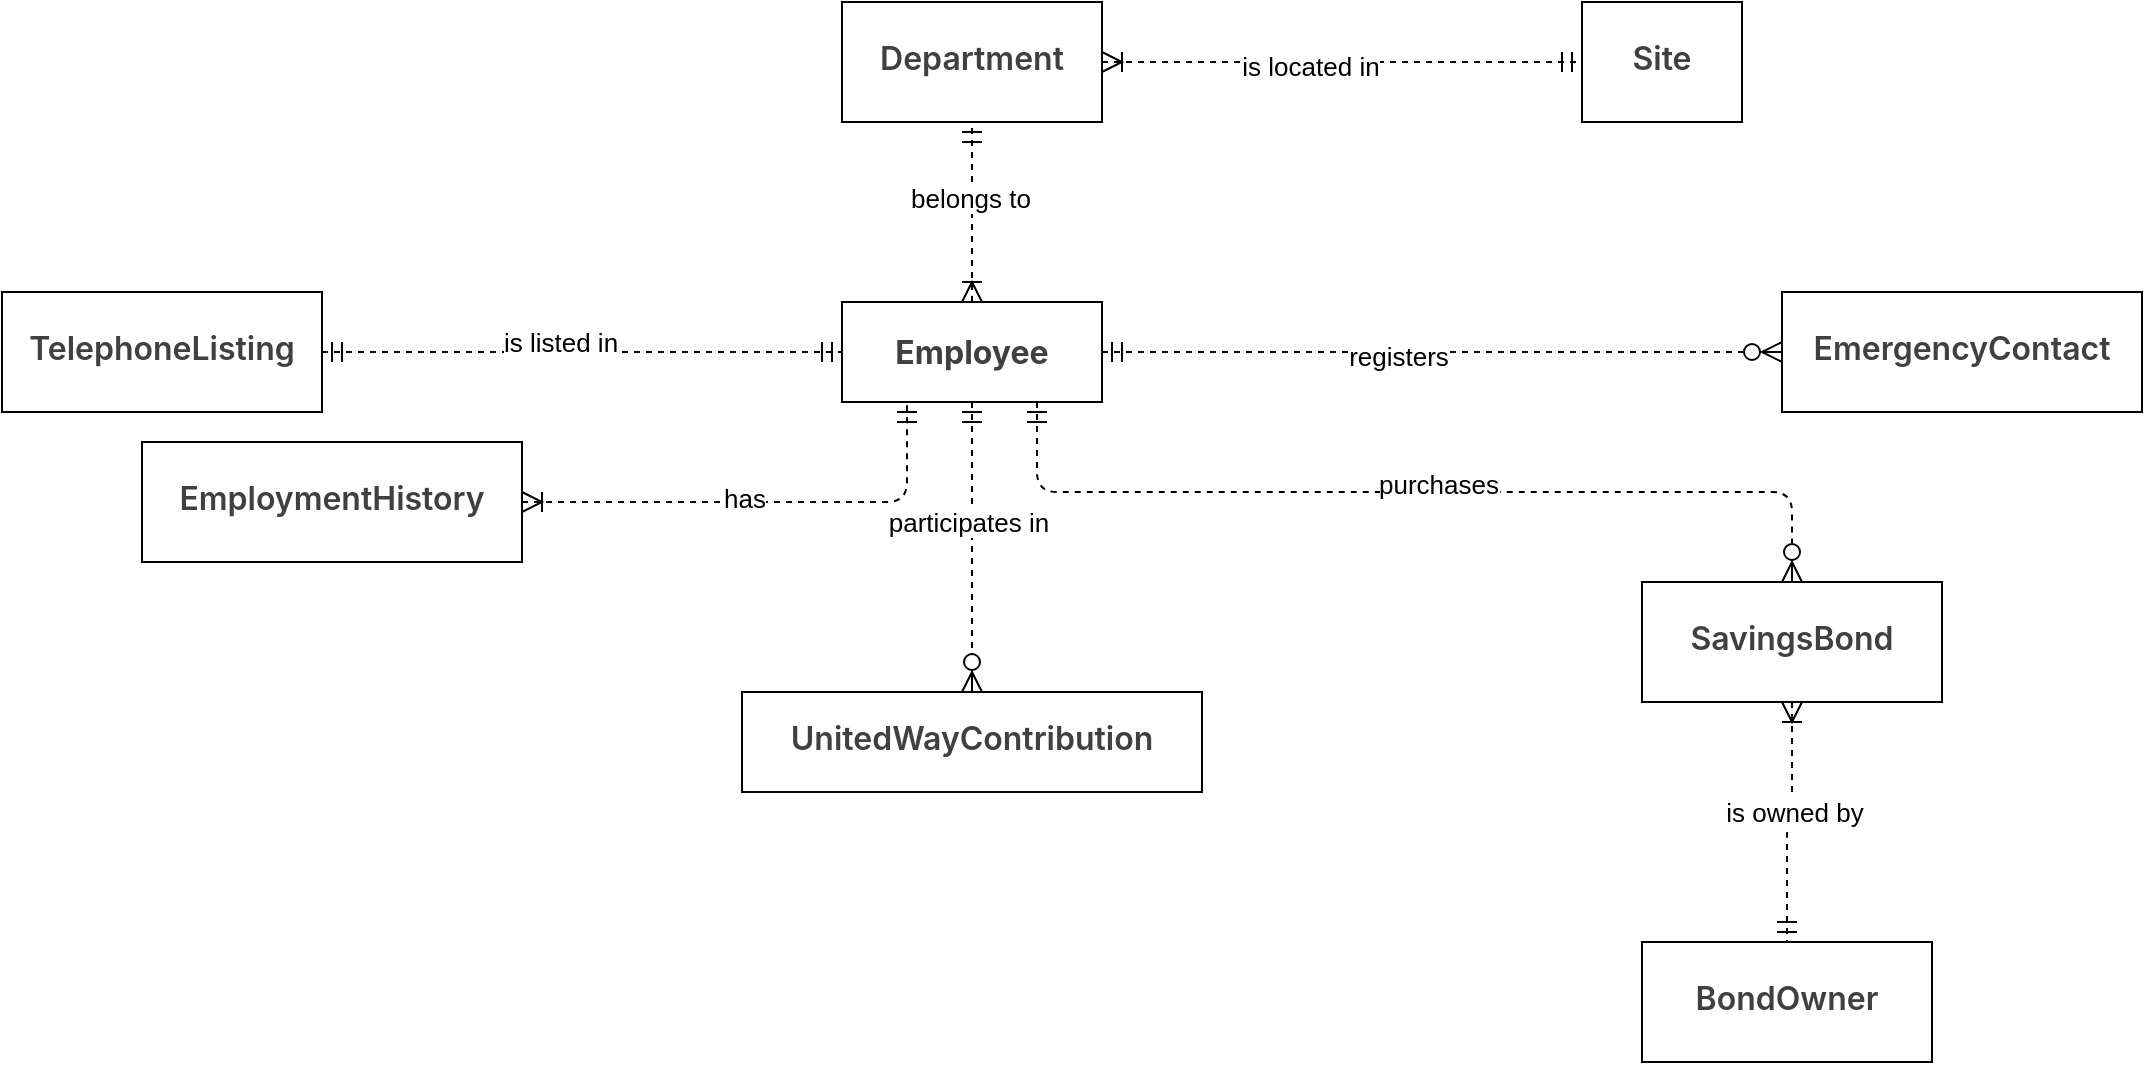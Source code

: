 <mxfile version="27.0.9">
  <diagram name="Page-1" id="2ca16b54-16f6-2749-3443-fa8db7711227">
    <mxGraphModel dx="1216" dy="713" grid="1" gridSize="10" guides="1" tooltips="1" connect="1" arrows="1" fold="1" page="1" pageScale="1" pageWidth="1100" pageHeight="850" background="none" math="0" shadow="0">
      <root>
        <mxCell id="0" />
        <mxCell id="1" parent="0" />
        <mxCell id="2ed32ef02a7f4228-1" value="&lt;div&gt;&lt;span style=&quot;font-weight: 600; color: rgb(64, 64, 64); font-family: quote-cjk-patch, Inter, system-ui, -apple-system, BlinkMacSystemFont, &amp;quot;Segoe UI&amp;quot;, Roboto, &amp;quot;Noto Sans&amp;quot;, Ubuntu, Cantarell, &amp;quot;Helvetica Neue&amp;quot;, Oxygen, &amp;quot;Open Sans&amp;quot;, sans-serif; font-size: 16.002px; text-wrap-mode: wrap; background-color: rgb(255, 255, 255);&quot;&gt;&lt;br&gt;&lt;/span&gt;&lt;/div&gt;&lt;span style=&quot;font-weight: 600; color: rgb(64, 64, 64); font-family: quote-cjk-patch, Inter, system-ui, -apple-system, BlinkMacSystemFont, &amp;quot;Segoe UI&amp;quot;, Roboto, &amp;quot;Noto Sans&amp;quot;, Ubuntu, Cantarell, &amp;quot;Helvetica Neue&amp;quot;, Oxygen, &amp;quot;Open Sans&amp;quot;, sans-serif; font-size: 16.002px; text-wrap-mode: wrap; background-color: rgb(255, 255, 255);&quot;&gt;TelephoneListing&lt;/span&gt;" style="verticalAlign=top;align=center;overflow=fill;html=1;rounded=0;shadow=0;comic=0;labelBackgroundColor=none;strokeWidth=1;fontFamily=Verdana;fontSize=12" parent="1" vertex="1">
          <mxGeometry x="90" y="175" width="160" height="60" as="geometry" />
        </mxCell>
        <mxCell id="2ed32ef02a7f4228-18" style="edgeStyle=orthogonalEdgeStyle;html=1;entryX=0.5;entryY=0;dashed=1;labelBackgroundColor=none;startArrow=ERmandOne;endArrow=ERzeroToMany;fontFamily=Verdana;fontSize=12;align=left;endSize=8;startSize=8;endFill=0;" parent="1" source="2ed32ef02a7f4228-2" target="2ed32ef02a7f4228-8" edge="1">
          <mxGeometry relative="1" as="geometry" />
        </mxCell>
        <mxCell id="ZvRmX5GhM82aQAU9rcMB-14" value="&lt;span&gt;participates in&lt;/span&gt;" style="edgeLabel;html=1;align=center;verticalAlign=middle;resizable=0;points=[];labelBackgroundColor=#FFFFFF;fontSize=13;" vertex="1" connectable="0" parent="2ed32ef02a7f4228-18">
          <mxGeometry x="-0.172" y="-2" relative="1" as="geometry">
            <mxPoint as="offset" />
          </mxGeometry>
        </mxCell>
        <mxCell id="2ed32ef02a7f4228-19" style="edgeStyle=orthogonalEdgeStyle;html=1;dashed=1;labelBackgroundColor=none;startArrow=ERmandOne;endArrow=ERzeroToMany;fontFamily=Verdana;fontSize=12;align=left;exitX=1;exitY=0.5;exitDx=0;exitDy=0;endSize=8;startSize=8;endFill=0;" parent="1" source="2ed32ef02a7f4228-2" edge="1">
          <mxGeometry relative="1" as="geometry">
            <mxPoint x="980" y="205" as="targetPoint" />
          </mxGeometry>
        </mxCell>
        <mxCell id="ZvRmX5GhM82aQAU9rcMB-12" value="&lt;span&gt;registers&lt;/span&gt;" style="edgeLabel;html=1;align=center;verticalAlign=middle;resizable=0;points=[];labelBackgroundColor=#FFFFFF;fontSize=13;" vertex="1" connectable="0" parent="2ed32ef02a7f4228-19">
          <mxGeometry x="-0.135" y="-2" relative="1" as="geometry">
            <mxPoint as="offset" />
          </mxGeometry>
        </mxCell>
        <mxCell id="2ed32ef02a7f4228-20" style="edgeStyle=orthogonalEdgeStyle;html=1;dashed=1;labelBackgroundColor=none;startArrow=ERoneToMany;endArrow=ERmandOne;fontFamily=Verdana;fontSize=12;align=left;startFill=0;entryX=0.5;entryY=1;entryDx=0;entryDy=0;endFill=0;endSize=8;startSize=8;" parent="1" source="2ed32ef02a7f4228-2" target="2ed32ef02a7f4228-11" edge="1">
          <mxGeometry relative="1" as="geometry" />
        </mxCell>
        <mxCell id="ZvRmX5GhM82aQAU9rcMB-25" value="belongs to" style="edgeLabel;html=1;align=center;verticalAlign=middle;resizable=0;points=[];fontSize=13;" vertex="1" connectable="0" parent="2ed32ef02a7f4228-20">
          <mxGeometry x="0.191" y="1" relative="1" as="geometry">
            <mxPoint y="1" as="offset" />
          </mxGeometry>
        </mxCell>
        <mxCell id="2ed32ef02a7f4228-2" value="&lt;h4&gt;&lt;span style=&quot;color: rgb(64, 64, 64); font-family: quote-cjk-patch, Inter, system-ui, -apple-system, BlinkMacSystemFont, &amp;quot;Segoe UI&amp;quot;, Roboto, &amp;quot;Noto Sans&amp;quot;, Ubuntu, Cantarell, &amp;quot;Helvetica Neue&amp;quot;, Oxygen, &amp;quot;Open Sans&amp;quot;, sans-serif; font-size: 16.002px; text-align: left; text-wrap-mode: wrap; background-color: rgb(255, 255, 255);&quot;&gt;Employee&lt;/span&gt;&lt;/h4&gt;" style="verticalAlign=top;align=center;overflow=fill;html=1;rounded=0;shadow=0;comic=0;labelBackgroundColor=none;strokeWidth=1;fontFamily=Verdana;fontSize=12;imageAspect=1;fillOpacity=100;container=0;" parent="1" vertex="1">
          <mxGeometry x="510" y="180" width="130" height="50" as="geometry" />
        </mxCell>
        <mxCell id="2ed32ef02a7f4228-22" style="edgeStyle=orthogonalEdgeStyle;html=1;entryX=0.5;entryY=0;dashed=1;labelBackgroundColor=none;startArrow=ERoneToMany;endArrow=ERmandOne;fontFamily=Verdana;fontSize=12;align=left;exitX=0.5;exitY=1;exitDx=0;exitDy=0;entryDx=0;entryDy=0;endFill=0;startFill=0;endSize=8;startSize=8;" parent="1" source="2ed32ef02a7f4228-9" target="2ed32ef02a7f4228-3" edge="1">
          <mxGeometry relative="1" as="geometry">
            <mxPoint x="460" y="413" as="sourcePoint" />
          </mxGeometry>
        </mxCell>
        <mxCell id="ZvRmX5GhM82aQAU9rcMB-24" value="is owned by" style="edgeLabel;html=1;align=center;verticalAlign=middle;resizable=0;points=[];fontSize=13;" vertex="1" connectable="0" parent="2ed32ef02a7f4228-22">
          <mxGeometry x="-0.084" y="1" relative="1" as="geometry">
            <mxPoint y="-1" as="offset" />
          </mxGeometry>
        </mxCell>
        <mxCell id="2ed32ef02a7f4228-3" value="&lt;div&gt;&lt;span style=&quot;font-weight: 600; color: rgb(64, 64, 64); font-family: quote-cjk-patch, Inter, system-ui, -apple-system, BlinkMacSystemFont, &amp;quot;Segoe UI&amp;quot;, Roboto, &amp;quot;Noto Sans&amp;quot;, Ubuntu, Cantarell, &amp;quot;Helvetica Neue&amp;quot;, Oxygen, &amp;quot;Open Sans&amp;quot;, sans-serif; font-size: 16.002px; text-wrap-mode: wrap; background-color: rgb(255, 255, 255);&quot;&gt;&lt;br&gt;&lt;/span&gt;&lt;/div&gt;&lt;span style=&quot;font-weight: 600; color: rgb(64, 64, 64); font-family: quote-cjk-patch, Inter, system-ui, -apple-system, BlinkMacSystemFont, &amp;quot;Segoe UI&amp;quot;, Roboto, &amp;quot;Noto Sans&amp;quot;, Ubuntu, Cantarell, &amp;quot;Helvetica Neue&amp;quot;, Oxygen, &amp;quot;Open Sans&amp;quot;, sans-serif; font-size: 16.002px; text-wrap-mode: wrap; background-color: rgb(255, 255, 255);&quot;&gt;BondOwner&lt;/span&gt;" style="verticalAlign=top;align=center;overflow=fill;html=1;rounded=0;shadow=0;comic=0;labelBackgroundColor=none;strokeWidth=1;fontFamily=Verdana;fontSize=12" parent="1" vertex="1">
          <mxGeometry x="910" y="500" width="145" height="60" as="geometry" />
        </mxCell>
        <mxCell id="2ed32ef02a7f4228-15" style="edgeStyle=orthogonalEdgeStyle;html=1;entryX=0.25;entryY=1;labelBackgroundColor=none;startArrow=ERoneToMany;endArrow=ERmandOne;fontFamily=Verdana;fontSize=12;align=left;entryDx=0;entryDy=0;startFill=0;endFill=0;dashed=1;endSize=8;startSize=8;" parent="1" source="2ed32ef02a7f4228-5" target="2ed32ef02a7f4228-2" edge="1">
          <mxGeometry relative="1" as="geometry" />
        </mxCell>
        <mxCell id="ZvRmX5GhM82aQAU9rcMB-20" value="has" style="edgeLabel;html=1;align=center;verticalAlign=middle;resizable=0;points=[];fontSize=13;" vertex="1" connectable="0" parent="2ed32ef02a7f4228-15">
          <mxGeometry x="-0.088" y="2" relative="1" as="geometry">
            <mxPoint as="offset" />
          </mxGeometry>
        </mxCell>
        <mxCell id="2ed32ef02a7f4228-5" value="&lt;div&gt;&lt;span style=&quot;font-weight: 600; color: rgb(64, 64, 64); font-family: quote-cjk-patch, Inter, system-ui, -apple-system, BlinkMacSystemFont, &amp;quot;Segoe UI&amp;quot;, Roboto, &amp;quot;Noto Sans&amp;quot;, Ubuntu, Cantarell, &amp;quot;Helvetica Neue&amp;quot;, Oxygen, &amp;quot;Open Sans&amp;quot;, sans-serif; font-size: 16.002px; text-wrap-mode: wrap; background-color: rgb(255, 255, 255);&quot;&gt;&lt;br&gt;&lt;/span&gt;&lt;/div&gt;&lt;span style=&quot;font-weight: 600; color: rgb(64, 64, 64); font-family: quote-cjk-patch, Inter, system-ui, -apple-system, BlinkMacSystemFont, &amp;quot;Segoe UI&amp;quot;, Roboto, &amp;quot;Noto Sans&amp;quot;, Ubuntu, Cantarell, &amp;quot;Helvetica Neue&amp;quot;, Oxygen, &amp;quot;Open Sans&amp;quot;, sans-serif; font-size: 16.002px; text-wrap-mode: wrap; background-color: rgb(255, 255, 255);&quot;&gt;EmploymentHistory&lt;/span&gt;" style="verticalAlign=top;align=center;overflow=fill;html=1;rounded=0;shadow=0;comic=0;labelBackgroundColor=none;strokeWidth=1;fontFamily=Verdana;fontSize=12" parent="1" vertex="1">
          <mxGeometry x="160" y="250" width="190" height="60" as="geometry" />
        </mxCell>
        <mxCell id="2ed32ef02a7f4228-8" value="&lt;div&gt;&lt;br&gt;&lt;/div&gt;&lt;div&gt;&lt;span style=&quot;font-weight: 600; color: rgb(64, 64, 64); font-family: quote-cjk-patch, Inter, system-ui, -apple-system, BlinkMacSystemFont, &amp;quot;Segoe UI&amp;quot;, Roboto, &amp;quot;Noto Sans&amp;quot;, Ubuntu, Cantarell, &amp;quot;Helvetica Neue&amp;quot;, Oxygen, &amp;quot;Open Sans&amp;quot;, sans-serif; font-size: 16.002px; text-wrap-mode: wrap; background-color: rgb(255, 255, 255);&quot;&gt;UnitedWayContribution&lt;/span&gt;&lt;/div&gt;" style="verticalAlign=top;align=center;overflow=fill;html=1;rounded=0;shadow=0;comic=0;labelBackgroundColor=none;strokeWidth=1;fontFamily=Verdana;fontSize=12" parent="1" vertex="1">
          <mxGeometry x="460" y="375" width="230" height="50" as="geometry" />
        </mxCell>
        <mxCell id="2ed32ef02a7f4228-9" value="&lt;div&gt;&lt;span style=&quot;font-weight: 600; color: rgb(64, 64, 64); font-family: quote-cjk-patch, Inter, system-ui, -apple-system, BlinkMacSystemFont, &amp;quot;Segoe UI&amp;quot;, Roboto, &amp;quot;Noto Sans&amp;quot;, Ubuntu, Cantarell, &amp;quot;Helvetica Neue&amp;quot;, Oxygen, &amp;quot;Open Sans&amp;quot;, sans-serif; font-size: 16.002px; text-wrap-mode: wrap; background-color: rgb(255, 255, 255);&quot;&gt;&lt;br&gt;&lt;/span&gt;&lt;/div&gt;&lt;span style=&quot;font-weight: 600; color: rgb(64, 64, 64); font-family: quote-cjk-patch, Inter, system-ui, -apple-system, BlinkMacSystemFont, &amp;quot;Segoe UI&amp;quot;, Roboto, &amp;quot;Noto Sans&amp;quot;, Ubuntu, Cantarell, &amp;quot;Helvetica Neue&amp;quot;, Oxygen, &amp;quot;Open Sans&amp;quot;, sans-serif; font-size: 16.002px; text-wrap-mode: wrap; background-color: rgb(255, 255, 255);&quot;&gt;SavingsBond&lt;/span&gt;" style="verticalAlign=top;align=center;overflow=fill;html=1;rounded=0;shadow=0;comic=0;labelBackgroundColor=none;strokeWidth=1;fontFamily=Verdana;fontSize=12" parent="1" vertex="1">
          <mxGeometry x="910" y="320" width="150" height="60" as="geometry" />
        </mxCell>
        <mxCell id="2ed32ef02a7f4228-21" style="edgeStyle=orthogonalEdgeStyle;html=1;entryX=0.5;entryY=0;dashed=1;labelBackgroundColor=none;startArrow=ERmandOne;endArrow=ERzeroToMany;fontFamily=Verdana;fontSize=12;align=left;exitX=0.75;exitY=1;exitDx=0;exitDy=0;endSize=8;startSize=8;endFill=0;" parent="1" source="2ed32ef02a7f4228-2" target="2ed32ef02a7f4228-9" edge="1">
          <mxGeometry relative="1" as="geometry" />
        </mxCell>
        <mxCell id="ZvRmX5GhM82aQAU9rcMB-10" value="purchases" style="edgeLabel;html=1;align=center;verticalAlign=middle;resizable=0;points=[];fontSize=13;" vertex="1" connectable="0" parent="2ed32ef02a7f4228-21">
          <mxGeometry x="0.045" y="4" relative="1" as="geometry">
            <mxPoint x="1" as="offset" />
          </mxGeometry>
        </mxCell>
        <mxCell id="2ed32ef02a7f4228-10" value="&lt;div&gt;&lt;span style=&quot;font-weight: 600; color: rgb(64, 64, 64); font-family: quote-cjk-patch, Inter, system-ui, -apple-system, BlinkMacSystemFont, &amp;quot;Segoe UI&amp;quot;, Roboto, &amp;quot;Noto Sans&amp;quot;, Ubuntu, Cantarell, &amp;quot;Helvetica Neue&amp;quot;, Oxygen, &amp;quot;Open Sans&amp;quot;, sans-serif; font-size: 16.002px; text-wrap-mode: wrap; background-color: rgb(255, 255, 255);&quot;&gt;&lt;br&gt;&lt;/span&gt;&lt;/div&gt;&lt;span style=&quot;font-weight: 600; color: rgb(64, 64, 64); font-family: quote-cjk-patch, Inter, system-ui, -apple-system, BlinkMacSystemFont, &amp;quot;Segoe UI&amp;quot;, Roboto, &amp;quot;Noto Sans&amp;quot;, Ubuntu, Cantarell, &amp;quot;Helvetica Neue&amp;quot;, Oxygen, &amp;quot;Open Sans&amp;quot;, sans-serif; font-size: 16.002px; text-wrap-mode: wrap; background-color: rgb(255, 255, 255);&quot;&gt;&lt;div style=&quot;text-align: center;&quot;&gt;EmergencyContact&lt;/div&gt;&lt;/span&gt;" style="verticalAlign=top;align=left;overflow=fill;html=1;rounded=0;shadow=0;comic=0;labelBackgroundColor=none;strokeWidth=1;fontFamily=Verdana;fontSize=12" parent="1" vertex="1">
          <mxGeometry x="980" y="175" width="180" height="60" as="geometry" />
        </mxCell>
        <mxCell id="2ed32ef02a7f4228-11" value="&lt;div&gt;&lt;span style=&quot;background-color: light-dark(rgb(255, 255, 255), rgb(18, 18, 18)); color: light-dark(rgb(64, 64, 64), rgb(182, 182, 182)); font-family: quote-cjk-patch, Inter, system-ui, -apple-system, BlinkMacSystemFont, &amp;quot;Segoe UI&amp;quot;, Roboto, &amp;quot;Noto Sans&amp;quot;, Ubuntu, Cantarell, &amp;quot;Helvetica Neue&amp;quot;, Oxygen, &amp;quot;Open Sans&amp;quot;, sans-serif; font-size: 16.002px; font-weight: 600; text-wrap-mode: wrap;&quot;&gt;&lt;br&gt;&lt;/span&gt;&lt;/div&gt;&lt;div&gt;&lt;span style=&quot;background-color: light-dark(rgb(255, 255, 255), rgb(18, 18, 18)); color: light-dark(rgb(64, 64, 64), rgb(182, 182, 182)); font-family: quote-cjk-patch, Inter, system-ui, -apple-system, BlinkMacSystemFont, &amp;quot;Segoe UI&amp;quot;, Roboto, &amp;quot;Noto Sans&amp;quot;, Ubuntu, Cantarell, &amp;quot;Helvetica Neue&amp;quot;, Oxygen, &amp;quot;Open Sans&amp;quot;, sans-serif; font-size: 16.002px; font-weight: 600; text-wrap-mode: wrap;&quot;&gt;Department&lt;/span&gt;&lt;/div&gt;" style="verticalAlign=middle;align=center;overflow=fill;html=1;rounded=0;shadow=0;comic=0;labelBackgroundColor=none;strokeWidth=1;fontFamily=Verdana;fontSize=12" parent="1" vertex="1">
          <mxGeometry x="510" y="30" width="130" height="60" as="geometry" />
        </mxCell>
        <mxCell id="2ed32ef02a7f4228-13" value="" style="edgeStyle=orthogonalEdgeStyle;html=1;endArrow=ERmandOne;startArrow=ERmandOne;labelBackgroundColor=none;fontFamily=Verdana;fontSize=12;align=left;exitX=1;exitY=0.5;entryX=0;entryY=0.5;entryDx=0;entryDy=0;exitDx=0;exitDy=0;dashed=1;endSize=8;startSize=8;endFill=0;" parent="1" source="2ed32ef02a7f4228-1" target="2ed32ef02a7f4228-2" edge="1">
          <mxGeometry width="100" height="100" relative="1" as="geometry">
            <mxPoint x="350" y="370" as="sourcePoint" />
            <mxPoint x="450" y="270" as="targetPoint" />
          </mxGeometry>
        </mxCell>
        <mxCell id="ZvRmX5GhM82aQAU9rcMB-18" value="is listed in" style="edgeLabel;html=1;align=center;verticalAlign=middle;resizable=0;points=[];fontSize=13;" vertex="1" connectable="0" parent="2ed32ef02a7f4228-13">
          <mxGeometry x="-0.088" y="5" relative="1" as="geometry">
            <mxPoint as="offset" />
          </mxGeometry>
        </mxCell>
        <mxCell id="ZvRmX5GhM82aQAU9rcMB-21" style="edgeStyle=orthogonalEdgeStyle;html=1;dashed=1;labelBackgroundColor=none;startArrow=ERoneToMany;endArrow=ERmandOne;fontFamily=Verdana;fontSize=12;align=left;entryX=0;entryY=0.5;exitX=1;exitY=0.5;exitDx=0;exitDy=0;endSize=8;startSize=8;endFill=0;startFill=0;" edge="1" parent="1" target="ZvRmX5GhM82aQAU9rcMB-23" source="2ed32ef02a7f4228-11">
          <mxGeometry relative="1" as="geometry">
            <mxPoint x="680" y="60" as="sourcePoint" />
          </mxGeometry>
        </mxCell>
        <mxCell id="ZvRmX5GhM82aQAU9rcMB-22" value="&lt;span&gt;is located in&lt;/span&gt;" style="edgeLabel;html=1;align=center;verticalAlign=middle;resizable=0;points=[];labelBackgroundColor=#FFFFFF;fontSize=13;" vertex="1" connectable="0" parent="ZvRmX5GhM82aQAU9rcMB-21">
          <mxGeometry x="-0.135" y="-2" relative="1" as="geometry">
            <mxPoint as="offset" />
          </mxGeometry>
        </mxCell>
        <mxCell id="ZvRmX5GhM82aQAU9rcMB-23" value="&lt;div&gt;&lt;span style=&quot;font-weight: 600; color: rgb(64, 64, 64); font-family: quote-cjk-patch, Inter, system-ui, -apple-system, BlinkMacSystemFont, &amp;quot;Segoe UI&amp;quot;, Roboto, &amp;quot;Noto Sans&amp;quot;, Ubuntu, Cantarell, &amp;quot;Helvetica Neue&amp;quot;, Oxygen, &amp;quot;Open Sans&amp;quot;, sans-serif; font-size: 16.002px; text-wrap-mode: wrap; background-color: rgb(255, 255, 255);&quot;&gt;&lt;br&gt;&lt;/span&gt;&lt;/div&gt;&lt;span style=&quot;font-weight: 600; color: rgb(64, 64, 64); font-family: quote-cjk-patch, Inter, system-ui, -apple-system, BlinkMacSystemFont, &amp;quot;Segoe UI&amp;quot;, Roboto, &amp;quot;Noto Sans&amp;quot;, Ubuntu, Cantarell, &amp;quot;Helvetica Neue&amp;quot;, Oxygen, &amp;quot;Open Sans&amp;quot;, sans-serif; font-size: 16.002px; text-wrap-mode: wrap; background-color: rgb(255, 255, 255);&quot;&gt;&lt;div style=&quot;text-align: center;&quot;&gt;Site&lt;/div&gt;&lt;/span&gt;" style="verticalAlign=top;align=left;overflow=fill;html=1;rounded=0;shadow=0;comic=0;labelBackgroundColor=none;strokeWidth=1;fontFamily=Verdana;fontSize=12" vertex="1" parent="1">
          <mxGeometry x="880" y="30" width="80" height="60" as="geometry" />
        </mxCell>
      </root>
    </mxGraphModel>
  </diagram>
</mxfile>
